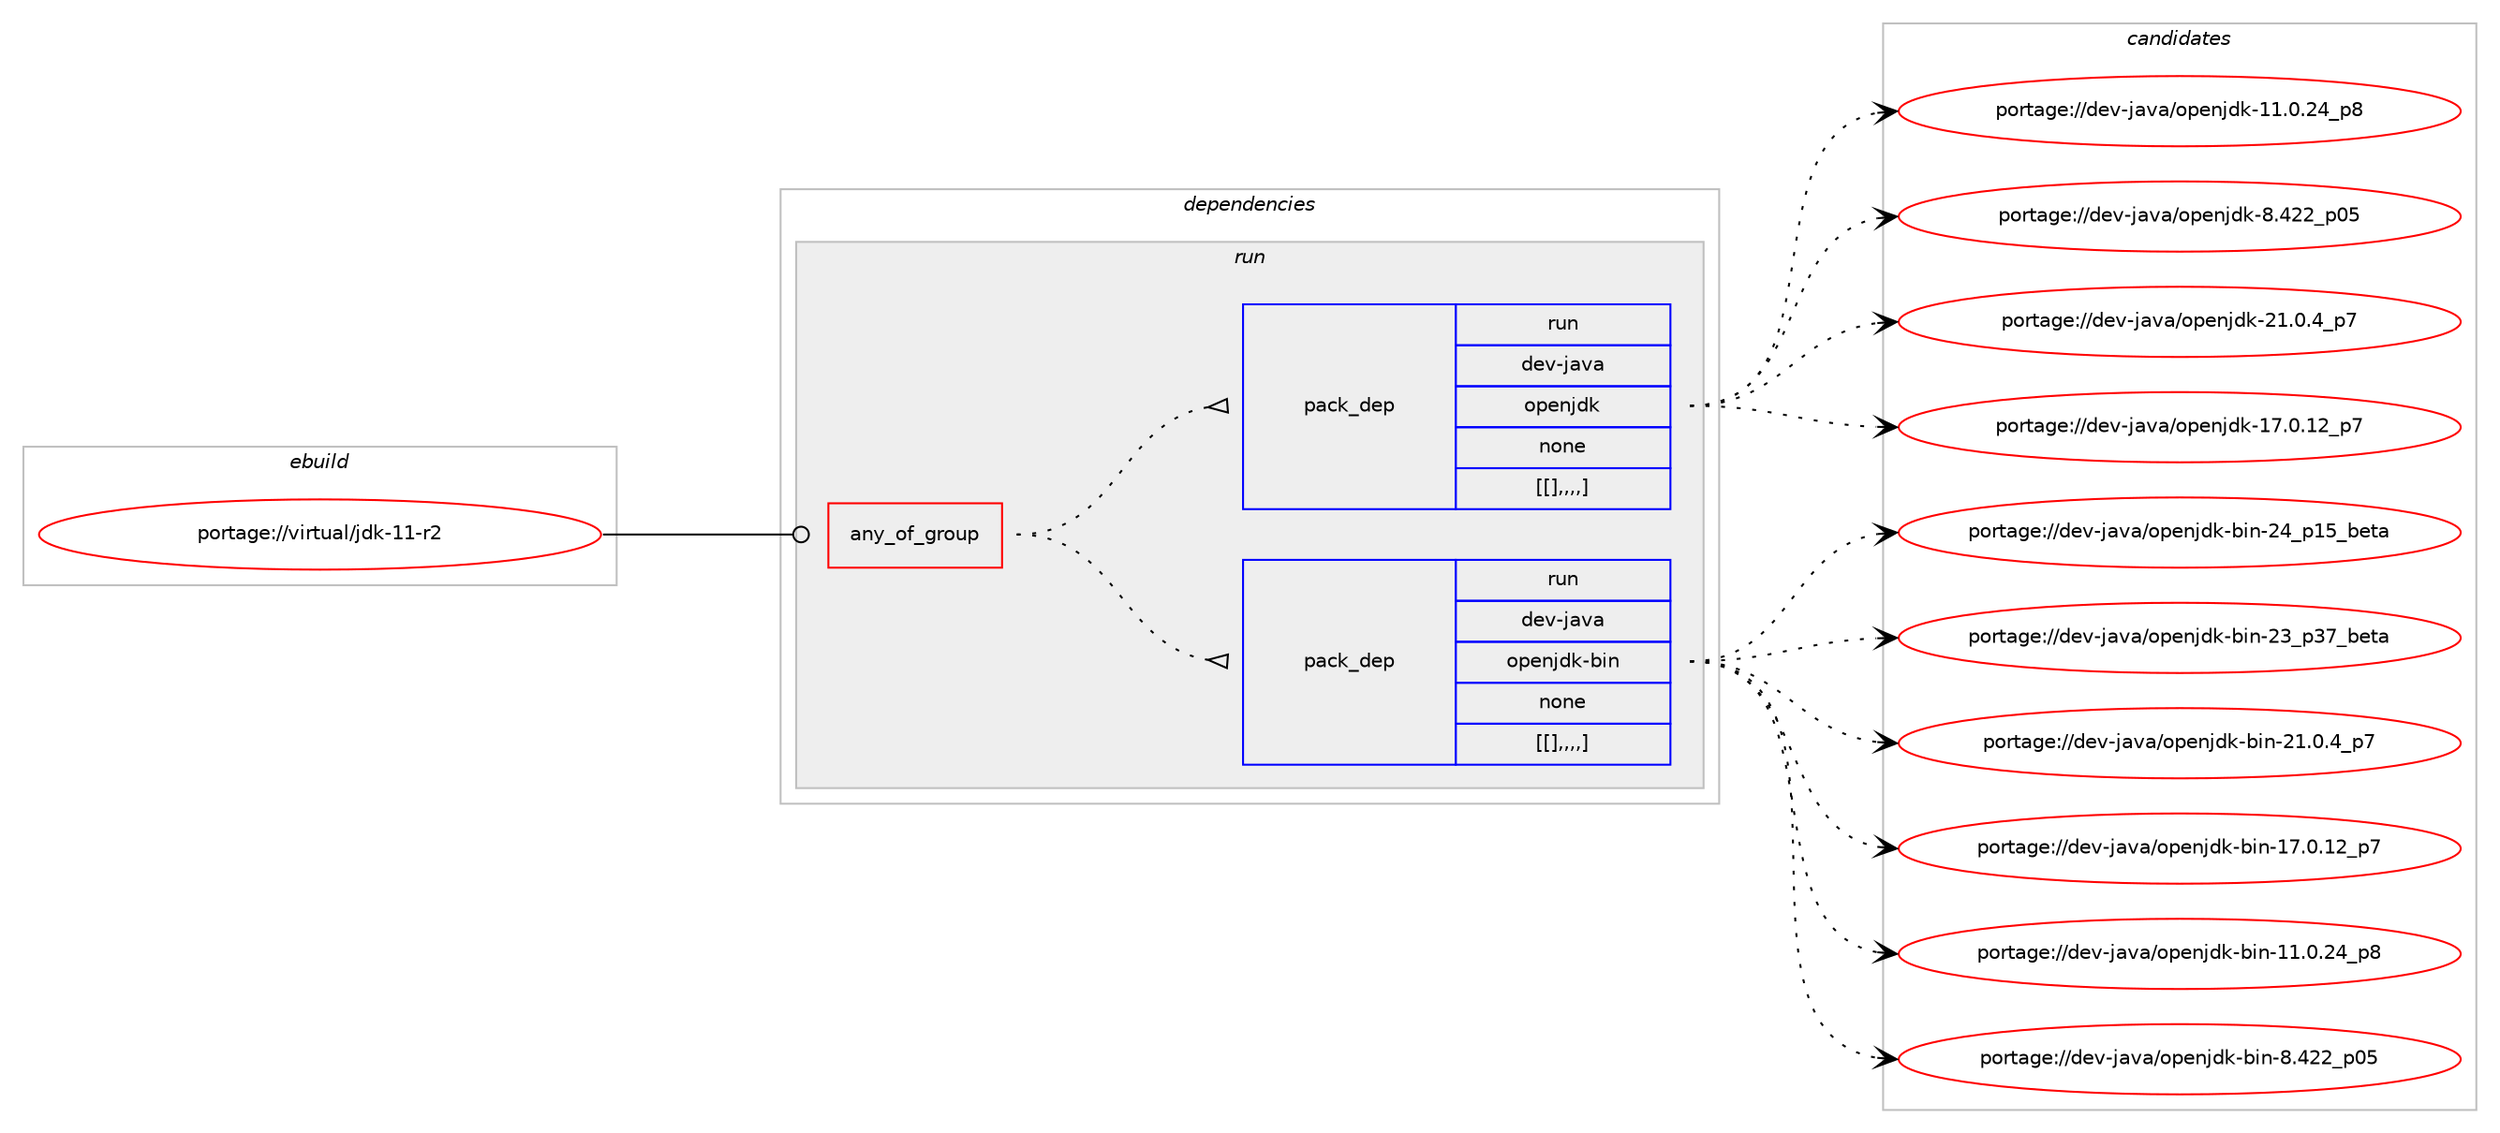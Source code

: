 digraph prolog {

# *************
# Graph options
# *************

newrank=true;
concentrate=true;
compound=true;
graph [rankdir=LR,fontname=Helvetica,fontsize=10,ranksep=1.5];#, ranksep=2.5, nodesep=0.2];
edge  [arrowhead=vee];
node  [fontname=Helvetica,fontsize=10];

# **********
# The ebuild
# **********

subgraph cluster_leftcol {
color=gray;
label=<<i>ebuild</i>>;
id [label="portage://virtual/jdk-11-r2", color=red, width=4, href="../virtual/jdk-11-r2.svg"];
}

# ****************
# The dependencies
# ****************

subgraph cluster_midcol {
color=gray;
label=<<i>dependencies</i>>;
subgraph cluster_compile {
fillcolor="#eeeeee";
style=filled;
label=<<i>compile</i>>;
}
subgraph cluster_compileandrun {
fillcolor="#eeeeee";
style=filled;
label=<<i>compile and run</i>>;
}
subgraph cluster_run {
fillcolor="#eeeeee";
style=filled;
label=<<i>run</i>>;
subgraph any2869 {
dependency457492 [label=<<TABLE BORDER="0" CELLBORDER="1" CELLSPACING="0" CELLPADDING="4"><TR><TD CELLPADDING="10">any_of_group</TD></TR></TABLE>>, shape=none, color=red];subgraph pack330774 {
dependency457493 [label=<<TABLE BORDER="0" CELLBORDER="1" CELLSPACING="0" CELLPADDING="4" WIDTH="220"><TR><TD ROWSPAN="6" CELLPADDING="30">pack_dep</TD></TR><TR><TD WIDTH="110">run</TD></TR><TR><TD>dev-java</TD></TR><TR><TD>openjdk-bin</TD></TR><TR><TD>none</TD></TR><TR><TD>[[],,,,]</TD></TR></TABLE>>, shape=none, color=blue];
}
dependency457492:e -> dependency457493:w [weight=20,style="dotted",arrowhead="oinv"];
subgraph pack330775 {
dependency457494 [label=<<TABLE BORDER="0" CELLBORDER="1" CELLSPACING="0" CELLPADDING="4" WIDTH="220"><TR><TD ROWSPAN="6" CELLPADDING="30">pack_dep</TD></TR><TR><TD WIDTH="110">run</TD></TR><TR><TD>dev-java</TD></TR><TR><TD>openjdk</TD></TR><TR><TD>none</TD></TR><TR><TD>[[],,,,]</TD></TR></TABLE>>, shape=none, color=blue];
}
dependency457492:e -> dependency457494:w [weight=20,style="dotted",arrowhead="oinv"];
}
id:e -> dependency457492:w [weight=20,style="solid",arrowhead="odot"];
}
}

# **************
# The candidates
# **************

subgraph cluster_choices {
rank=same;
color=gray;
label=<<i>candidates</i>>;

subgraph choice330774 {
color=black;
nodesep=1;
choice100101118451069711897471111121011101061001074598105110455052951124953959810111697 [label="portage://dev-java/openjdk-bin-24_p15_beta", color=red, width=4,href="../dev-java/openjdk-bin-24_p15_beta.svg"];
choice100101118451069711897471111121011101061001074598105110455051951125155959810111697 [label="portage://dev-java/openjdk-bin-23_p37_beta", color=red, width=4,href="../dev-java/openjdk-bin-23_p37_beta.svg"];
choice100101118451069711897471111121011101061001074598105110455049464846529511255 [label="portage://dev-java/openjdk-bin-21.0.4_p7", color=red, width=4,href="../dev-java/openjdk-bin-21.0.4_p7.svg"];
choice10010111845106971189747111112101110106100107459810511045495546484649509511255 [label="portage://dev-java/openjdk-bin-17.0.12_p7", color=red, width=4,href="../dev-java/openjdk-bin-17.0.12_p7.svg"];
choice10010111845106971189747111112101110106100107459810511045494946484650529511256 [label="portage://dev-java/openjdk-bin-11.0.24_p8", color=red, width=4,href="../dev-java/openjdk-bin-11.0.24_p8.svg"];
choice100101118451069711897471111121011101061001074598105110455646525050951124853 [label="portage://dev-java/openjdk-bin-8.422_p05", color=red, width=4,href="../dev-java/openjdk-bin-8.422_p05.svg"];
dependency457493:e -> choice100101118451069711897471111121011101061001074598105110455052951124953959810111697:w [style=dotted,weight="100"];
dependency457493:e -> choice100101118451069711897471111121011101061001074598105110455051951125155959810111697:w [style=dotted,weight="100"];
dependency457493:e -> choice100101118451069711897471111121011101061001074598105110455049464846529511255:w [style=dotted,weight="100"];
dependency457493:e -> choice10010111845106971189747111112101110106100107459810511045495546484649509511255:w [style=dotted,weight="100"];
dependency457493:e -> choice10010111845106971189747111112101110106100107459810511045494946484650529511256:w [style=dotted,weight="100"];
dependency457493:e -> choice100101118451069711897471111121011101061001074598105110455646525050951124853:w [style=dotted,weight="100"];
}
subgraph choice330775 {
color=black;
nodesep=1;
choice10010111845106971189747111112101110106100107455049464846529511255 [label="portage://dev-java/openjdk-21.0.4_p7", color=red, width=4,href="../dev-java/openjdk-21.0.4_p7.svg"];
choice1001011184510697118974711111210111010610010745495546484649509511255 [label="portage://dev-java/openjdk-17.0.12_p7", color=red, width=4,href="../dev-java/openjdk-17.0.12_p7.svg"];
choice1001011184510697118974711111210111010610010745494946484650529511256 [label="portage://dev-java/openjdk-11.0.24_p8", color=red, width=4,href="../dev-java/openjdk-11.0.24_p8.svg"];
choice10010111845106971189747111112101110106100107455646525050951124853 [label="portage://dev-java/openjdk-8.422_p05", color=red, width=4,href="../dev-java/openjdk-8.422_p05.svg"];
dependency457494:e -> choice10010111845106971189747111112101110106100107455049464846529511255:w [style=dotted,weight="100"];
dependency457494:e -> choice1001011184510697118974711111210111010610010745495546484649509511255:w [style=dotted,weight="100"];
dependency457494:e -> choice1001011184510697118974711111210111010610010745494946484650529511256:w [style=dotted,weight="100"];
dependency457494:e -> choice10010111845106971189747111112101110106100107455646525050951124853:w [style=dotted,weight="100"];
}
}

}
